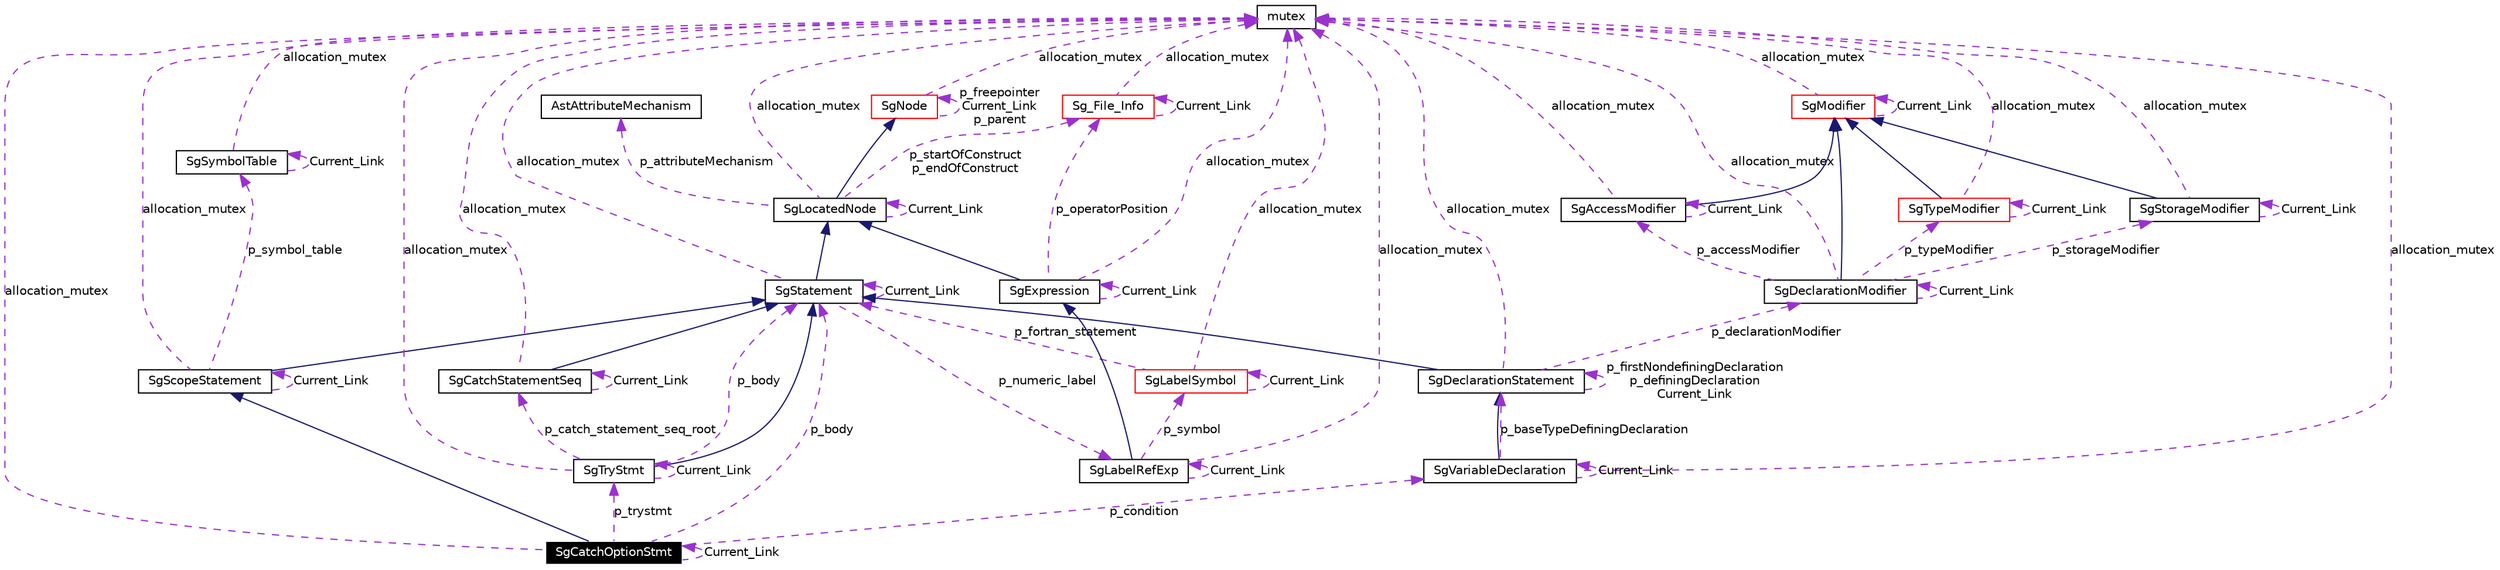 digraph G
{
  edge [fontname="Helvetica",fontsize=10,labelfontname="Helvetica",labelfontsize=10];
  node [fontname="Helvetica",fontsize=10,shape=record];
  Node1 [label="SgCatchOptionStmt",height=0.2,width=0.4,color="white", fillcolor="black", style="filled" fontcolor="white"];
  Node2 -> Node1 [dir=back,color="midnightblue",fontsize=10,style="solid",fontname="Helvetica"];
  Node2 [label="SgScopeStatement",height=0.2,width=0.4,color="black",URL="$classSgScopeStatement.html"];
  Node3 -> Node2 [dir=back,color="midnightblue",fontsize=10,style="solid",fontname="Helvetica"];
  Node3 [label="SgStatement",height=0.2,width=0.4,color="black",URL="$classSgStatement.html"];
  Node4 -> Node3 [dir=back,color="midnightblue",fontsize=10,style="solid",fontname="Helvetica"];
  Node4 [label="SgLocatedNode",height=0.2,width=0.4,color="black",URL="$classSgLocatedNode.html"];
  Node5 -> Node4 [dir=back,color="midnightblue",fontsize=10,style="solid",fontname="Helvetica"];
  Node5 [label="SgNode",height=0.2,width=0.4,color="red",URL="$classSgNode.html"];
  Node5 -> Node5 [dir=back,color="darkorchid3",fontsize=10,style="dashed",label="p_freepointer\nCurrent_Link\np_parent",fontname="Helvetica"];
  Node6 -> Node5 [dir=back,color="darkorchid3",fontsize=10,style="dashed",label="allocation_mutex",fontname="Helvetica"];
  Node6 [label="mutex",height=0.2,width=0.4,color="black",URL="$classmutex.html"];
  Node6 -> Node4 [dir=back,color="darkorchid3",fontsize=10,style="dashed",label="allocation_mutex",fontname="Helvetica"];
  Node7 -> Node4 [dir=back,color="darkorchid3",fontsize=10,style="dashed",label="p_attributeMechanism",fontname="Helvetica"];
  Node7 [label="AstAttributeMechanism",height=0.2,width=0.4,color="black",URL="$classAstAttributeMechanism.html"];
  Node8 -> Node4 [dir=back,color="darkorchid3",fontsize=10,style="dashed",label="p_startOfConstruct\np_endOfConstruct",fontname="Helvetica"];
  Node8 [label="Sg_File_Info",height=0.2,width=0.4,color="red",URL="$classSg__File__Info.html"];
  Node6 -> Node8 [dir=back,color="darkorchid3",fontsize=10,style="dashed",label="allocation_mutex",fontname="Helvetica"];
  Node8 -> Node8 [dir=back,color="darkorchid3",fontsize=10,style="dashed",label="Current_Link",fontname="Helvetica"];
  Node4 -> Node4 [dir=back,color="darkorchid3",fontsize=10,style="dashed",label="Current_Link",fontname="Helvetica"];
  Node9 -> Node3 [dir=back,color="darkorchid3",fontsize=10,style="dashed",label="p_numeric_label",fontname="Helvetica"];
  Node9 [label="SgLabelRefExp",height=0.2,width=0.4,color="black",URL="$classSgLabelRefExp.html"];
  Node10 -> Node9 [dir=back,color="midnightblue",fontsize=10,style="solid",fontname="Helvetica"];
  Node10 [label="SgExpression",height=0.2,width=0.4,color="black",URL="$classSgExpression.html"];
  Node4 -> Node10 [dir=back,color="midnightblue",fontsize=10,style="solid",fontname="Helvetica"];
  Node10 -> Node10 [dir=back,color="darkorchid3",fontsize=10,style="dashed",label="Current_Link",fontname="Helvetica"];
  Node6 -> Node10 [dir=back,color="darkorchid3",fontsize=10,style="dashed",label="allocation_mutex",fontname="Helvetica"];
  Node8 -> Node10 [dir=back,color="darkorchid3",fontsize=10,style="dashed",label="p_operatorPosition",fontname="Helvetica"];
  Node9 -> Node9 [dir=back,color="darkorchid3",fontsize=10,style="dashed",label="Current_Link",fontname="Helvetica"];
  Node6 -> Node9 [dir=back,color="darkorchid3",fontsize=10,style="dashed",label="allocation_mutex",fontname="Helvetica"];
  Node11 -> Node9 [dir=back,color="darkorchid3",fontsize=10,style="dashed",label="p_symbol",fontname="Helvetica"];
  Node11 [label="SgLabelSymbol",height=0.2,width=0.4,color="red",URL="$classSgLabelSymbol.html"];
  Node3 -> Node11 [dir=back,color="darkorchid3",fontsize=10,style="dashed",label="p_fortran_statement",fontname="Helvetica"];
  Node6 -> Node11 [dir=back,color="darkorchid3",fontsize=10,style="dashed",label="allocation_mutex",fontname="Helvetica"];
  Node11 -> Node11 [dir=back,color="darkorchid3",fontsize=10,style="dashed",label="Current_Link",fontname="Helvetica"];
  Node3 -> Node3 [dir=back,color="darkorchid3",fontsize=10,style="dashed",label="Current_Link",fontname="Helvetica"];
  Node6 -> Node3 [dir=back,color="darkorchid3",fontsize=10,style="dashed",label="allocation_mutex",fontname="Helvetica"];
  Node6 -> Node2 [dir=back,color="darkorchid3",fontsize=10,style="dashed",label="allocation_mutex",fontname="Helvetica"];
  Node2 -> Node2 [dir=back,color="darkorchid3",fontsize=10,style="dashed",label="Current_Link",fontname="Helvetica"];
  Node12 -> Node2 [dir=back,color="darkorchid3",fontsize=10,style="dashed",label="p_symbol_table",fontname="Helvetica"];
  Node12 [label="SgSymbolTable",height=0.2,width=0.4,color="black",URL="$classSgSymbolTable.html"];
  Node6 -> Node12 [dir=back,color="darkorchid3",fontsize=10,style="dashed",label="allocation_mutex",fontname="Helvetica"];
  Node12 -> Node12 [dir=back,color="darkorchid3",fontsize=10,style="dashed",label="Current_Link",fontname="Helvetica"];
  Node13 -> Node1 [dir=back,color="darkorchid3",fontsize=10,style="dashed",label="p_trystmt",fontname="Helvetica"];
  Node13 [label="SgTryStmt",height=0.2,width=0.4,color="black",URL="$classSgTryStmt.html"];
  Node3 -> Node13 [dir=back,color="midnightblue",fontsize=10,style="solid",fontname="Helvetica"];
  Node13 -> Node13 [dir=back,color="darkorchid3",fontsize=10,style="dashed",label="Current_Link",fontname="Helvetica"];
  Node3 -> Node13 [dir=back,color="darkorchid3",fontsize=10,style="dashed",label="p_body",fontname="Helvetica"];
  Node6 -> Node13 [dir=back,color="darkorchid3",fontsize=10,style="dashed",label="allocation_mutex",fontname="Helvetica"];
  Node14 -> Node13 [dir=back,color="darkorchid3",fontsize=10,style="dashed",label="p_catch_statement_seq_root",fontname="Helvetica"];
  Node14 [label="SgCatchStatementSeq",height=0.2,width=0.4,color="black",URL="$classSgCatchStatementSeq.html"];
  Node3 -> Node14 [dir=back,color="midnightblue",fontsize=10,style="solid",fontname="Helvetica"];
  Node6 -> Node14 [dir=back,color="darkorchid3",fontsize=10,style="dashed",label="allocation_mutex",fontname="Helvetica"];
  Node14 -> Node14 [dir=back,color="darkorchid3",fontsize=10,style="dashed",label="Current_Link",fontname="Helvetica"];
  Node3 -> Node1 [dir=back,color="darkorchid3",fontsize=10,style="dashed",label="p_body",fontname="Helvetica"];
  Node6 -> Node1 [dir=back,color="darkorchid3",fontsize=10,style="dashed",label="allocation_mutex",fontname="Helvetica"];
  Node1 -> Node1 [dir=back,color="darkorchid3",fontsize=10,style="dashed",label="Current_Link",fontname="Helvetica"];
  Node15 -> Node1 [dir=back,color="darkorchid3",fontsize=10,style="dashed",label="p_condition",fontname="Helvetica"];
  Node15 [label="SgVariableDeclaration",height=0.2,width=0.4,color="black",URL="$classSgVariableDeclaration.html"];
  Node16 -> Node15 [dir=back,color="midnightblue",fontsize=10,style="solid",fontname="Helvetica"];
  Node16 [label="SgDeclarationStatement",height=0.2,width=0.4,color="black",URL="$classSgDeclarationStatement.html"];
  Node3 -> Node16 [dir=back,color="midnightblue",fontsize=10,style="solid",fontname="Helvetica"];
  Node17 -> Node16 [dir=back,color="darkorchid3",fontsize=10,style="dashed",label="p_declarationModifier",fontname="Helvetica"];
  Node17 [label="SgDeclarationModifier",height=0.2,width=0.4,color="black",URL="$classSgDeclarationModifier.html"];
  Node18 -> Node17 [dir=back,color="midnightblue",fontsize=10,style="solid",fontname="Helvetica"];
  Node18 [label="SgModifier",height=0.2,width=0.4,color="red",URL="$classSgModifier.html"];
  Node6 -> Node18 [dir=back,color="darkorchid3",fontsize=10,style="dashed",label="allocation_mutex",fontname="Helvetica"];
  Node18 -> Node18 [dir=back,color="darkorchid3",fontsize=10,style="dashed",label="Current_Link",fontname="Helvetica"];
  Node19 -> Node17 [dir=back,color="darkorchid3",fontsize=10,style="dashed",label="p_typeModifier",fontname="Helvetica"];
  Node19 [label="SgTypeModifier",height=0.2,width=0.4,color="red",URL="$classSgTypeModifier.html"];
  Node18 -> Node19 [dir=back,color="midnightblue",fontsize=10,style="solid",fontname="Helvetica"];
  Node19 -> Node19 [dir=back,color="darkorchid3",fontsize=10,style="dashed",label="Current_Link",fontname="Helvetica"];
  Node6 -> Node19 [dir=back,color="darkorchid3",fontsize=10,style="dashed",label="allocation_mutex",fontname="Helvetica"];
  Node17 -> Node17 [dir=back,color="darkorchid3",fontsize=10,style="dashed",label="Current_Link",fontname="Helvetica"];
  Node6 -> Node17 [dir=back,color="darkorchid3",fontsize=10,style="dashed",label="allocation_mutex",fontname="Helvetica"];
  Node20 -> Node17 [dir=back,color="darkorchid3",fontsize=10,style="dashed",label="p_storageModifier",fontname="Helvetica"];
  Node20 [label="SgStorageModifier",height=0.2,width=0.4,color="black",URL="$classSgStorageModifier.html"];
  Node18 -> Node20 [dir=back,color="midnightblue",fontsize=10,style="solid",fontname="Helvetica"];
  Node6 -> Node20 [dir=back,color="darkorchid3",fontsize=10,style="dashed",label="allocation_mutex",fontname="Helvetica"];
  Node20 -> Node20 [dir=back,color="darkorchid3",fontsize=10,style="dashed",label="Current_Link",fontname="Helvetica"];
  Node21 -> Node17 [dir=back,color="darkorchid3",fontsize=10,style="dashed",label="p_accessModifier",fontname="Helvetica"];
  Node21 [label="SgAccessModifier",height=0.2,width=0.4,color="black",URL="$classSgAccessModifier.html"];
  Node18 -> Node21 [dir=back,color="midnightblue",fontsize=10,style="solid",fontname="Helvetica"];
  Node6 -> Node21 [dir=back,color="darkorchid3",fontsize=10,style="dashed",label="allocation_mutex",fontname="Helvetica"];
  Node21 -> Node21 [dir=back,color="darkorchid3",fontsize=10,style="dashed",label="Current_Link",fontname="Helvetica"];
  Node6 -> Node16 [dir=back,color="darkorchid3",fontsize=10,style="dashed",label="allocation_mutex",fontname="Helvetica"];
  Node16 -> Node16 [dir=back,color="darkorchid3",fontsize=10,style="dashed",label="p_firstNondefiningDeclaration\np_definingDeclaration\nCurrent_Link",fontname="Helvetica"];
  Node6 -> Node15 [dir=back,color="darkorchid3",fontsize=10,style="dashed",label="allocation_mutex",fontname="Helvetica"];
  Node16 -> Node15 [dir=back,color="darkorchid3",fontsize=10,style="dashed",label="p_baseTypeDefiningDeclaration",fontname="Helvetica"];
  Node15 -> Node15 [dir=back,color="darkorchid3",fontsize=10,style="dashed",label="Current_Link",fontname="Helvetica"];
}
